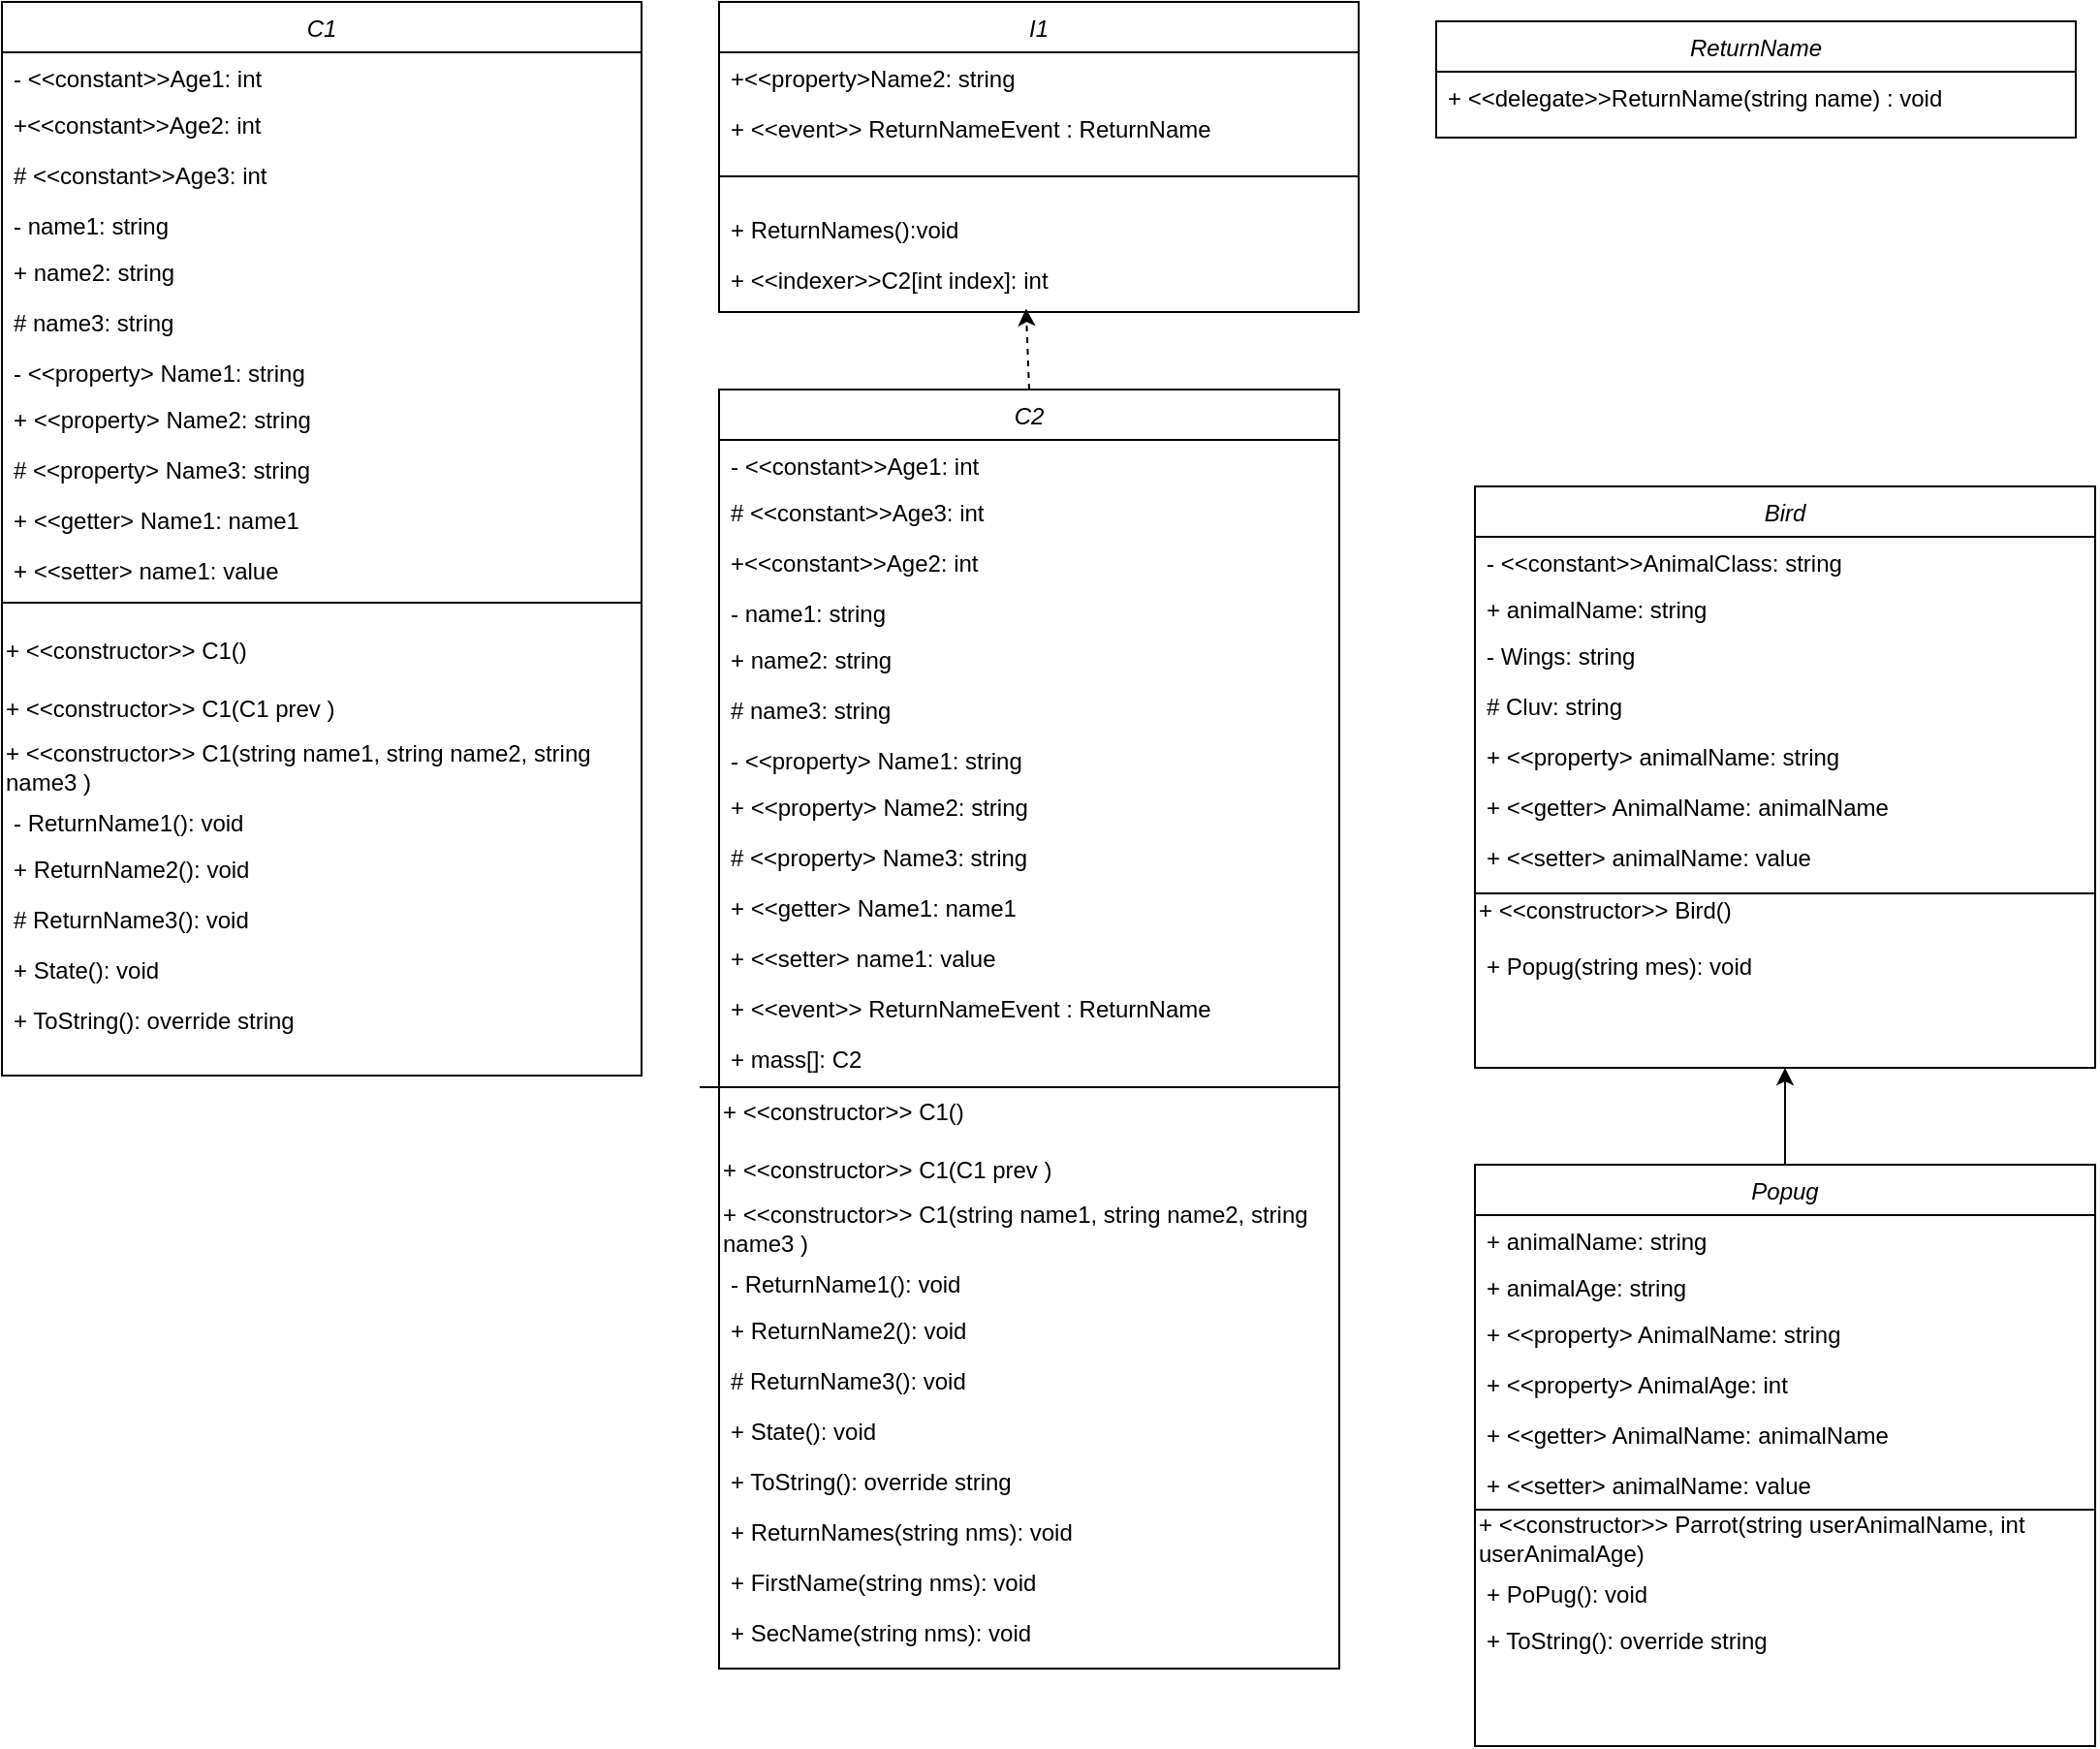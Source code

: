 <mxfile version="20.8.20" type="device"><diagram id="C5RBs43oDa-KdzZeNtuy" name="Page-1"><mxGraphModel dx="1167" dy="637" grid="0" gridSize="10" guides="1" tooltips="1" connect="1" arrows="1" fold="1" page="1" pageScale="1" pageWidth="827" pageHeight="1169" math="0" shadow="0"><root><mxCell id="WIyWlLk6GJQsqaUBKTNV-0"/><mxCell id="WIyWlLk6GJQsqaUBKTNV-1" parent="WIyWlLk6GJQsqaUBKTNV-0"/><mxCell id="zkfFHV4jXpPFQw0GAbJ--0" value="С1" style="swimlane;fontStyle=2;align=center;verticalAlign=top;childLayout=stackLayout;horizontal=1;startSize=26;horizontalStack=0;resizeParent=1;resizeLast=0;collapsible=1;marginBottom=0;rounded=0;shadow=0;strokeWidth=1;" parent="WIyWlLk6GJQsqaUBKTNV-1" vertex="1"><mxGeometry x="240" y="110" width="330" height="554" as="geometry"><mxRectangle x="230" y="140" width="160" height="26" as="alternateBounds"/></mxGeometry></mxCell><mxCell id="zkfFHV4jXpPFQw0GAbJ--1" value="- &lt;&lt;constant&gt;&gt;Age1: int" style="text;align=left;verticalAlign=top;spacingLeft=4;spacingRight=4;overflow=hidden;rotatable=0;points=[[0,0.5],[1,0.5]];portConstraint=eastwest;" parent="zkfFHV4jXpPFQw0GAbJ--0" vertex="1"><mxGeometry y="26" width="330" height="24" as="geometry"/></mxCell><mxCell id="zkfFHV4jXpPFQw0GAbJ--2" value="+&lt;&lt;constant&gt;&gt;Age2: int" style="text;align=left;verticalAlign=top;spacingLeft=4;spacingRight=4;overflow=hidden;rotatable=0;points=[[0,0.5],[1,0.5]];portConstraint=eastwest;rounded=0;shadow=0;html=0;" parent="zkfFHV4jXpPFQw0GAbJ--0" vertex="1"><mxGeometry y="50" width="330" height="26" as="geometry"/></mxCell><mxCell id="zkfFHV4jXpPFQw0GAbJ--3" value="# &lt;&lt;constant&gt;&gt;Age3: int" style="text;align=left;verticalAlign=top;spacingLeft=4;spacingRight=4;overflow=hidden;rotatable=0;points=[[0,0.5],[1,0.5]];portConstraint=eastwest;rounded=0;shadow=0;html=0;" parent="zkfFHV4jXpPFQw0GAbJ--0" vertex="1"><mxGeometry y="76" width="330" height="26" as="geometry"/></mxCell><mxCell id="h4AXfHM78yXUlXjyWLZw-1" value="- name1: string" style="text;align=left;verticalAlign=top;spacingLeft=4;spacingRight=4;overflow=hidden;rotatable=0;points=[[0,0.5],[1,0.5]];portConstraint=eastwest;" parent="zkfFHV4jXpPFQw0GAbJ--0" vertex="1"><mxGeometry y="102" width="330" height="24" as="geometry"/></mxCell><mxCell id="h4AXfHM78yXUlXjyWLZw-2" value="+ name2: string" style="text;align=left;verticalAlign=top;spacingLeft=4;spacingRight=4;overflow=hidden;rotatable=0;points=[[0,0.5],[1,0.5]];portConstraint=eastwest;rounded=0;shadow=0;html=0;" parent="zkfFHV4jXpPFQw0GAbJ--0" vertex="1"><mxGeometry y="126" width="330" height="26" as="geometry"/></mxCell><mxCell id="h4AXfHM78yXUlXjyWLZw-3" value="# name3: string" style="text;align=left;verticalAlign=top;spacingLeft=4;spacingRight=4;overflow=hidden;rotatable=0;points=[[0,0.5],[1,0.5]];portConstraint=eastwest;rounded=0;shadow=0;html=0;" parent="zkfFHV4jXpPFQw0GAbJ--0" vertex="1"><mxGeometry y="152" width="330" height="26" as="geometry"/></mxCell><mxCell id="h4AXfHM78yXUlXjyWLZw-5" value="- &lt;&lt;property&gt; Name1: string" style="text;align=left;verticalAlign=top;spacingLeft=4;spacingRight=4;overflow=hidden;rotatable=0;points=[[0,0.5],[1,0.5]];portConstraint=eastwest;" parent="zkfFHV4jXpPFQw0GAbJ--0" vertex="1"><mxGeometry y="178" width="330" height="24" as="geometry"/></mxCell><mxCell id="h4AXfHM78yXUlXjyWLZw-6" value="+ &lt;&lt;property&gt; Name2: string" style="text;align=left;verticalAlign=top;spacingLeft=4;spacingRight=4;overflow=hidden;rotatable=0;points=[[0,0.5],[1,0.5]];portConstraint=eastwest;rounded=0;shadow=0;html=0;" parent="zkfFHV4jXpPFQw0GAbJ--0" vertex="1"><mxGeometry y="202" width="330" height="26" as="geometry"/></mxCell><mxCell id="h4AXfHM78yXUlXjyWLZw-7" value="# &lt;&lt;property&gt; Name3: string" style="text;align=left;verticalAlign=top;spacingLeft=4;spacingRight=4;overflow=hidden;rotatable=0;points=[[0,0.5],[1,0.5]];portConstraint=eastwest;rounded=0;shadow=0;html=0;" parent="zkfFHV4jXpPFQw0GAbJ--0" vertex="1"><mxGeometry y="228" width="330" height="26" as="geometry"/></mxCell><mxCell id="ItmwAT2tkLxFtLLkzSRK-0" value="+ &lt;&lt;getter&gt; Name1: name1" style="text;align=left;verticalAlign=top;spacingLeft=4;spacingRight=4;overflow=hidden;rotatable=0;points=[[0,0.5],[1,0.5]];portConstraint=eastwest;rounded=0;shadow=0;html=0;" parent="zkfFHV4jXpPFQw0GAbJ--0" vertex="1"><mxGeometry y="254" width="330" height="26" as="geometry"/></mxCell><mxCell id="ItmwAT2tkLxFtLLkzSRK-1" value="+ &lt;&lt;setter&gt; name1: value" style="text;align=left;verticalAlign=top;spacingLeft=4;spacingRight=4;overflow=hidden;rotatable=0;points=[[0,0.5],[1,0.5]];portConstraint=eastwest;rounded=0;shadow=0;html=0;" parent="zkfFHV4jXpPFQw0GAbJ--0" vertex="1"><mxGeometry y="280" width="330" height="26" as="geometry"/></mxCell><mxCell id="h4AXfHM78yXUlXjyWLZw-16" value="" style="endArrow=none;html=1;rounded=0;" parent="zkfFHV4jXpPFQw0GAbJ--0" edge="1"><mxGeometry width="50" height="50" relative="1" as="geometry"><mxPoint y="310" as="sourcePoint"/><mxPoint x="330" y="310" as="targetPoint"/></mxGeometry></mxCell><mxCell id="h4AXfHM78yXUlXjyWLZw-23" style="text;html=1;strokeColor=none;fillColor=none;align=left;verticalAlign=middle;whiteSpace=wrap;rounded=0;" parent="zkfFHV4jXpPFQw0GAbJ--0" vertex="1"><mxGeometry y="306" width="330" height="14" as="geometry"/></mxCell><mxCell id="h4AXfHM78yXUlXjyWLZw-17" value="+ &amp;lt;&amp;lt;constructor&amp;gt;&amp;gt; C1()" style="text;html=1;strokeColor=none;fillColor=none;align=left;verticalAlign=middle;whiteSpace=wrap;rounded=0;" parent="zkfFHV4jXpPFQw0GAbJ--0" vertex="1"><mxGeometry y="320" width="330" height="30" as="geometry"/></mxCell><mxCell id="h4AXfHM78yXUlXjyWLZw-18" value="+ &amp;lt;&amp;lt;constructor&amp;gt;&amp;gt; C1(C1 prev&amp;nbsp;)" style="text;html=1;strokeColor=none;fillColor=none;align=left;verticalAlign=middle;whiteSpace=wrap;rounded=0;" parent="zkfFHV4jXpPFQw0GAbJ--0" vertex="1"><mxGeometry y="350" width="330" height="30" as="geometry"/></mxCell><mxCell id="h4AXfHM78yXUlXjyWLZw-10" value="+ &amp;lt;&amp;lt;constructor&amp;gt;&amp;gt; C1(string name1, string name2, string name3&amp;nbsp;)" style="text;html=1;strokeColor=none;fillColor=none;align=left;verticalAlign=middle;whiteSpace=wrap;rounded=0;" parent="zkfFHV4jXpPFQw0GAbJ--0" vertex="1"><mxGeometry y="380" width="330" height="30" as="geometry"/></mxCell><mxCell id="h4AXfHM78yXUlXjyWLZw-24" value="- ReturnName1(): void" style="text;align=left;verticalAlign=top;spacingLeft=4;spacingRight=4;overflow=hidden;rotatable=0;points=[[0,0.5],[1,0.5]];portConstraint=eastwest;" parent="zkfFHV4jXpPFQw0GAbJ--0" vertex="1"><mxGeometry y="410" width="330" height="24" as="geometry"/></mxCell><mxCell id="h4AXfHM78yXUlXjyWLZw-25" value="+ ReturnName2(): void" style="text;align=left;verticalAlign=top;spacingLeft=4;spacingRight=4;overflow=hidden;rotatable=0;points=[[0,0.5],[1,0.5]];portConstraint=eastwest;rounded=0;shadow=0;html=0;" parent="zkfFHV4jXpPFQw0GAbJ--0" vertex="1"><mxGeometry y="434" width="330" height="26" as="geometry"/></mxCell><mxCell id="h4AXfHM78yXUlXjyWLZw-26" value="# ReturnName3(): void" style="text;align=left;verticalAlign=top;spacingLeft=4;spacingRight=4;overflow=hidden;rotatable=0;points=[[0,0.5],[1,0.5]];portConstraint=eastwest;rounded=0;shadow=0;html=0;" parent="zkfFHV4jXpPFQw0GAbJ--0" vertex="1"><mxGeometry y="460" width="330" height="26" as="geometry"/></mxCell><mxCell id="h4AXfHM78yXUlXjyWLZw-27" value="+ State(): void" style="text;align=left;verticalAlign=top;spacingLeft=4;spacingRight=4;overflow=hidden;rotatable=0;points=[[0,0.5],[1,0.5]];portConstraint=eastwest;rounded=0;shadow=0;html=0;" parent="zkfFHV4jXpPFQw0GAbJ--0" vertex="1"><mxGeometry y="486" width="330" height="26" as="geometry"/></mxCell><mxCell id="h4AXfHM78yXUlXjyWLZw-28" value="+ ToString(): override string " style="text;align=left;verticalAlign=top;spacingLeft=4;spacingRight=4;overflow=hidden;rotatable=0;points=[[0,0.5],[1,0.5]];portConstraint=eastwest;rounded=0;shadow=0;html=0;" parent="zkfFHV4jXpPFQw0GAbJ--0" vertex="1"><mxGeometry y="512" width="330" height="26" as="geometry"/></mxCell><mxCell id="h4AXfHM78yXUlXjyWLZw-13" value="" style="endArrow=none;html=1;rounded=0;startArrow=none;" parent="WIyWlLk6GJQsqaUBKTNV-1" edge="1"><mxGeometry width="50" height="50" relative="1" as="geometry"><mxPoint x="570" y="380" as="sourcePoint"/><mxPoint x="570" y="380" as="targetPoint"/></mxGeometry></mxCell><mxCell id="h4AXfHM78yXUlXjyWLZw-15" value="" style="endArrow=none;html=1;rounded=0;" parent="WIyWlLk6GJQsqaUBKTNV-1" edge="1"><mxGeometry width="50" height="50" relative="1" as="geometry"><mxPoint x="240" y="380" as="sourcePoint"/><mxPoint x="240" y="380" as="targetPoint"/></mxGeometry></mxCell><mxCell id="04HOkDziwjmm2jSdz9U_-0" value="I1" style="swimlane;fontStyle=2;align=center;verticalAlign=top;childLayout=stackLayout;horizontal=1;startSize=26;horizontalStack=0;resizeParent=1;resizeLast=0;collapsible=1;marginBottom=0;rounded=0;shadow=0;strokeWidth=1;" parent="WIyWlLk6GJQsqaUBKTNV-1" vertex="1"><mxGeometry x="610" y="110" width="330" height="160" as="geometry"><mxRectangle x="230" y="140" width="160" height="26" as="alternateBounds"/></mxGeometry></mxCell><mxCell id="04HOkDziwjmm2jSdz9U_-2" value="+&lt;&lt;property&gt;Name2: string" style="text;align=left;verticalAlign=top;spacingLeft=4;spacingRight=4;overflow=hidden;rotatable=0;points=[[0,0.5],[1,0.5]];portConstraint=eastwest;rounded=0;shadow=0;html=0;" parent="04HOkDziwjmm2jSdz9U_-0" vertex="1"><mxGeometry y="26" width="330" height="26" as="geometry"/></mxCell><mxCell id="04HOkDziwjmm2jSdz9U_-6" value="+ &lt;&lt;event&gt;&gt; ReturnNameEvent : ReturnName" style="text;align=left;verticalAlign=top;spacingLeft=4;spacingRight=4;overflow=hidden;rotatable=0;points=[[0,0.5],[1,0.5]];portConstraint=eastwest;rounded=0;shadow=0;html=0;" parent="04HOkDziwjmm2jSdz9U_-0" vertex="1"><mxGeometry y="52" width="330" height="26" as="geometry"/></mxCell><mxCell id="04HOkDziwjmm2jSdz9U_-27" value="" style="endArrow=none;html=1;rounded=0;" parent="04HOkDziwjmm2jSdz9U_-0" edge="1"><mxGeometry width="50" height="50" relative="1" as="geometry"><mxPoint y="90" as="sourcePoint"/><mxPoint x="330" y="90" as="targetPoint"/></mxGeometry></mxCell><mxCell id="04HOkDziwjmm2jSdz9U_-30" style="text;align=left;verticalAlign=top;spacingLeft=4;spacingRight=4;overflow=hidden;rotatable=0;points=[[0,0.5],[1,0.5]];portConstraint=eastwest;rounded=0;shadow=0;html=0;" parent="04HOkDziwjmm2jSdz9U_-0" vertex="1"><mxGeometry y="78" width="330" height="26" as="geometry"/></mxCell><mxCell id="04HOkDziwjmm2jSdz9U_-29" value="+ ReturnNames():void" style="text;align=left;verticalAlign=top;spacingLeft=4;spacingRight=4;overflow=hidden;rotatable=0;points=[[0,0.5],[1,0.5]];portConstraint=eastwest;rounded=0;shadow=0;html=0;" parent="04HOkDziwjmm2jSdz9U_-0" vertex="1"><mxGeometry y="104" width="330" height="26" as="geometry"/></mxCell><mxCell id="04HOkDziwjmm2jSdz9U_-31" value="+ &lt;&lt;indexer&gt;&gt;C2[int index]: int" style="text;align=left;verticalAlign=top;spacingLeft=4;spacingRight=4;overflow=hidden;rotatable=0;points=[[0,0.5],[1,0.5]];portConstraint=eastwest;rounded=0;shadow=0;html=0;" parent="04HOkDziwjmm2jSdz9U_-0" vertex="1"><mxGeometry y="130" width="330" height="26" as="geometry"/></mxCell><mxCell id="ItmwAT2tkLxFtLLkzSRK-2" value="С2" style="swimlane;fontStyle=2;align=center;verticalAlign=top;childLayout=stackLayout;horizontal=1;startSize=26;horizontalStack=0;resizeParent=1;resizeLast=0;collapsible=1;marginBottom=0;rounded=0;shadow=0;strokeWidth=1;" parent="WIyWlLk6GJQsqaUBKTNV-1" vertex="1"><mxGeometry x="610" y="310" width="320" height="660" as="geometry"><mxRectangle x="230" y="140" width="160" height="26" as="alternateBounds"/></mxGeometry></mxCell><mxCell id="ItmwAT2tkLxFtLLkzSRK-31" value="- &lt;&lt;constant&gt;&gt;Age1: int" style="text;align=left;verticalAlign=top;spacingLeft=4;spacingRight=4;overflow=hidden;rotatable=0;points=[[0,0.5],[1,0.5]];portConstraint=eastwest;" parent="ItmwAT2tkLxFtLLkzSRK-2" vertex="1"><mxGeometry y="26" width="320" height="24" as="geometry"/></mxCell><mxCell id="ItmwAT2tkLxFtLLkzSRK-26" value="# &lt;&lt;constant&gt;&gt;Age3: int" style="text;align=left;verticalAlign=top;spacingLeft=4;spacingRight=4;overflow=hidden;rotatable=0;points=[[0,0.5],[1,0.5]];portConstraint=eastwest;rounded=0;shadow=0;html=0;" parent="ItmwAT2tkLxFtLLkzSRK-2" vertex="1"><mxGeometry y="50" width="320" height="26" as="geometry"/></mxCell><mxCell id="ItmwAT2tkLxFtLLkzSRK-32" value="+&lt;&lt;constant&gt;&gt;Age2: int" style="text;align=left;verticalAlign=top;spacingLeft=4;spacingRight=4;overflow=hidden;rotatable=0;points=[[0,0.5],[1,0.5]];portConstraint=eastwest;rounded=0;shadow=0;html=0;" parent="ItmwAT2tkLxFtLLkzSRK-2" vertex="1"><mxGeometry y="76" width="320" height="26" as="geometry"/></mxCell><mxCell id="ItmwAT2tkLxFtLLkzSRK-6" value="- name1: string" style="text;align=left;verticalAlign=top;spacingLeft=4;spacingRight=4;overflow=hidden;rotatable=0;points=[[0,0.5],[1,0.5]];portConstraint=eastwest;" parent="ItmwAT2tkLxFtLLkzSRK-2" vertex="1"><mxGeometry y="102" width="320" height="24" as="geometry"/></mxCell><mxCell id="ItmwAT2tkLxFtLLkzSRK-7" value="+ name2: string" style="text;align=left;verticalAlign=top;spacingLeft=4;spacingRight=4;overflow=hidden;rotatable=0;points=[[0,0.5],[1,0.5]];portConstraint=eastwest;rounded=0;shadow=0;html=0;" parent="ItmwAT2tkLxFtLLkzSRK-2" vertex="1"><mxGeometry y="126" width="320" height="26" as="geometry"/></mxCell><mxCell id="ItmwAT2tkLxFtLLkzSRK-8" value="# name3: string" style="text;align=left;verticalAlign=top;spacingLeft=4;spacingRight=4;overflow=hidden;rotatable=0;points=[[0,0.5],[1,0.5]];portConstraint=eastwest;rounded=0;shadow=0;html=0;" parent="ItmwAT2tkLxFtLLkzSRK-2" vertex="1"><mxGeometry y="152" width="320" height="26" as="geometry"/></mxCell><mxCell id="ItmwAT2tkLxFtLLkzSRK-9" value="- &lt;&lt;property&gt; Name1: string" style="text;align=left;verticalAlign=top;spacingLeft=4;spacingRight=4;overflow=hidden;rotatable=0;points=[[0,0.5],[1,0.5]];portConstraint=eastwest;" parent="ItmwAT2tkLxFtLLkzSRK-2" vertex="1"><mxGeometry y="178" width="320" height="24" as="geometry"/></mxCell><mxCell id="ItmwAT2tkLxFtLLkzSRK-10" value="+ &lt;&lt;property&gt; Name2: string" style="text;align=left;verticalAlign=top;spacingLeft=4;spacingRight=4;overflow=hidden;rotatable=0;points=[[0,0.5],[1,0.5]];portConstraint=eastwest;rounded=0;shadow=0;html=0;" parent="ItmwAT2tkLxFtLLkzSRK-2" vertex="1"><mxGeometry y="202" width="320" height="26" as="geometry"/></mxCell><mxCell id="ItmwAT2tkLxFtLLkzSRK-11" value="# &lt;&lt;property&gt; Name3: string" style="text;align=left;verticalAlign=top;spacingLeft=4;spacingRight=4;overflow=hidden;rotatable=0;points=[[0,0.5],[1,0.5]];portConstraint=eastwest;rounded=0;shadow=0;html=0;" parent="ItmwAT2tkLxFtLLkzSRK-2" vertex="1"><mxGeometry y="228" width="320" height="26" as="geometry"/></mxCell><mxCell id="ItmwAT2tkLxFtLLkzSRK-12" value="+ &lt;&lt;getter&gt; Name1: name1" style="text;align=left;verticalAlign=top;spacingLeft=4;spacingRight=4;overflow=hidden;rotatable=0;points=[[0,0.5],[1,0.5]];portConstraint=eastwest;rounded=0;shadow=0;html=0;" parent="ItmwAT2tkLxFtLLkzSRK-2" vertex="1"><mxGeometry y="254" width="320" height="26" as="geometry"/></mxCell><mxCell id="ItmwAT2tkLxFtLLkzSRK-13" value="+ &lt;&lt;setter&gt; name1: value" style="text;align=left;verticalAlign=top;spacingLeft=4;spacingRight=4;overflow=hidden;rotatable=0;points=[[0,0.5],[1,0.5]];portConstraint=eastwest;rounded=0;shadow=0;html=0;" parent="ItmwAT2tkLxFtLLkzSRK-2" vertex="1"><mxGeometry y="280" width="320" height="26" as="geometry"/></mxCell><mxCell id="ItmwAT2tkLxFtLLkzSRK-40" value="+ &lt;&lt;event&gt;&gt; ReturnNameEvent : ReturnName" style="text;align=left;verticalAlign=top;spacingLeft=4;spacingRight=4;overflow=hidden;rotatable=0;points=[[0,0.5],[1,0.5]];portConstraint=eastwest;rounded=0;shadow=0;html=0;" parent="ItmwAT2tkLxFtLLkzSRK-2" vertex="1"><mxGeometry y="306" width="320" height="26" as="geometry"/></mxCell><mxCell id="ItmwAT2tkLxFtLLkzSRK-42" value="+ mass[]: C2" style="text;align=left;verticalAlign=top;spacingLeft=4;spacingRight=4;overflow=hidden;rotatable=0;points=[[0,0.5],[1,0.5]];portConstraint=eastwest;rounded=0;shadow=0;html=0;" parent="ItmwAT2tkLxFtLLkzSRK-2" vertex="1"><mxGeometry y="332" width="320" height="26" as="geometry"/></mxCell><mxCell id="ItmwAT2tkLxFtLLkzSRK-16" value="+ &amp;lt;&amp;lt;constructor&amp;gt;&amp;gt; C1()" style="text;html=1;strokeColor=none;fillColor=none;align=left;verticalAlign=middle;whiteSpace=wrap;rounded=0;" parent="ItmwAT2tkLxFtLLkzSRK-2" vertex="1"><mxGeometry y="358" width="320" height="30" as="geometry"/></mxCell><mxCell id="ItmwAT2tkLxFtLLkzSRK-17" value="+ &amp;lt;&amp;lt;constructor&amp;gt;&amp;gt; C1(C1 prev&amp;nbsp;)" style="text;html=1;strokeColor=none;fillColor=none;align=left;verticalAlign=middle;whiteSpace=wrap;rounded=0;" parent="ItmwAT2tkLxFtLLkzSRK-2" vertex="1"><mxGeometry y="388" width="320" height="30" as="geometry"/></mxCell><mxCell id="ItmwAT2tkLxFtLLkzSRK-18" value="+ &amp;lt;&amp;lt;constructor&amp;gt;&amp;gt; C1(string name1, string name2, string name3&amp;nbsp;)" style="text;html=1;strokeColor=none;fillColor=none;align=left;verticalAlign=middle;whiteSpace=wrap;rounded=0;" parent="ItmwAT2tkLxFtLLkzSRK-2" vertex="1"><mxGeometry y="418" width="320" height="30" as="geometry"/></mxCell><mxCell id="ItmwAT2tkLxFtLLkzSRK-19" value="- ReturnName1(): void" style="text;align=left;verticalAlign=top;spacingLeft=4;spacingRight=4;overflow=hidden;rotatable=0;points=[[0,0.5],[1,0.5]];portConstraint=eastwest;" parent="ItmwAT2tkLxFtLLkzSRK-2" vertex="1"><mxGeometry y="448" width="320" height="24" as="geometry"/></mxCell><mxCell id="ItmwAT2tkLxFtLLkzSRK-20" value="+ ReturnName2(): void" style="text;align=left;verticalAlign=top;spacingLeft=4;spacingRight=4;overflow=hidden;rotatable=0;points=[[0,0.5],[1,0.5]];portConstraint=eastwest;rounded=0;shadow=0;html=0;" parent="ItmwAT2tkLxFtLLkzSRK-2" vertex="1"><mxGeometry y="472" width="320" height="26" as="geometry"/></mxCell><mxCell id="ItmwAT2tkLxFtLLkzSRK-21" value="# ReturnName3(): void" style="text;align=left;verticalAlign=top;spacingLeft=4;spacingRight=4;overflow=hidden;rotatable=0;points=[[0,0.5],[1,0.5]];portConstraint=eastwest;rounded=0;shadow=0;html=0;" parent="ItmwAT2tkLxFtLLkzSRK-2" vertex="1"><mxGeometry y="498" width="320" height="26" as="geometry"/></mxCell><mxCell id="ItmwAT2tkLxFtLLkzSRK-22" value="+ State(): void" style="text;align=left;verticalAlign=top;spacingLeft=4;spacingRight=4;overflow=hidden;rotatable=0;points=[[0,0.5],[1,0.5]];portConstraint=eastwest;rounded=0;shadow=0;html=0;" parent="ItmwAT2tkLxFtLLkzSRK-2" vertex="1"><mxGeometry y="524" width="320" height="26" as="geometry"/></mxCell><mxCell id="ItmwAT2tkLxFtLLkzSRK-23" value="+ ToString(): override string " style="text;align=left;verticalAlign=top;spacingLeft=4;spacingRight=4;overflow=hidden;rotatable=0;points=[[0,0.5],[1,0.5]];portConstraint=eastwest;rounded=0;shadow=0;html=0;" parent="ItmwAT2tkLxFtLLkzSRK-2" vertex="1"><mxGeometry y="550" width="320" height="26" as="geometry"/></mxCell><mxCell id="ItmwAT2tkLxFtLLkzSRK-43" value="+ ReturnNames(string nms): void" style="text;align=left;verticalAlign=top;spacingLeft=4;spacingRight=4;overflow=hidden;rotatable=0;points=[[0,0.5],[1,0.5]];portConstraint=eastwest;rounded=0;shadow=0;html=0;" parent="ItmwAT2tkLxFtLLkzSRK-2" vertex="1"><mxGeometry y="576" width="320" height="26" as="geometry"/></mxCell><mxCell id="ItmwAT2tkLxFtLLkzSRK-44" value="+ FirstName(string nms): void" style="text;align=left;verticalAlign=top;spacingLeft=4;spacingRight=4;overflow=hidden;rotatable=0;points=[[0,0.5],[1,0.5]];portConstraint=eastwest;rounded=0;shadow=0;html=0;" parent="ItmwAT2tkLxFtLLkzSRK-2" vertex="1"><mxGeometry y="602" width="320" height="26" as="geometry"/></mxCell><mxCell id="ItmwAT2tkLxFtLLkzSRK-45" value="+ SecName(string nms): void" style="text;align=left;verticalAlign=top;spacingLeft=4;spacingRight=4;overflow=hidden;rotatable=0;points=[[0,0.5],[1,0.5]];portConstraint=eastwest;rounded=0;shadow=0;html=0;" parent="ItmwAT2tkLxFtLLkzSRK-2" vertex="1"><mxGeometry y="628" width="320" height="26" as="geometry"/></mxCell><mxCell id="ItmwAT2tkLxFtLLkzSRK-33" value="ReturnName" style="swimlane;fontStyle=2;align=center;verticalAlign=top;childLayout=stackLayout;horizontal=1;startSize=26;horizontalStack=0;resizeParent=1;resizeLast=0;collapsible=1;marginBottom=0;rounded=0;shadow=0;strokeWidth=1;" parent="WIyWlLk6GJQsqaUBKTNV-1" vertex="1"><mxGeometry x="980" y="120" width="330" height="60" as="geometry"><mxRectangle x="230" y="140" width="160" height="26" as="alternateBounds"/></mxGeometry></mxCell><mxCell id="ItmwAT2tkLxFtLLkzSRK-38" value="+ &lt;&lt;delegate&gt;&gt;ReturnName(string name) : void" style="text;align=left;verticalAlign=top;spacingLeft=4;spacingRight=4;overflow=hidden;rotatable=0;points=[[0,0.5],[1,0.5]];portConstraint=eastwest;rounded=0;shadow=0;html=0;" parent="ItmwAT2tkLxFtLLkzSRK-33" vertex="1"><mxGeometry y="26" width="330" height="26" as="geometry"/></mxCell><mxCell id="ItmwAT2tkLxFtLLkzSRK-14" value="" style="endArrow=none;html=1;rounded=0;" parent="WIyWlLk6GJQsqaUBKTNV-1" edge="1"><mxGeometry width="50" height="50" relative="1" as="geometry"><mxPoint x="600" y="670" as="sourcePoint"/><mxPoint x="930" y="670" as="targetPoint"/></mxGeometry></mxCell><mxCell id="ItmwAT2tkLxFtLLkzSRK-46" value="" style="endArrow=classic;html=1;rounded=0;exitX=0.5;exitY=0;exitDx=0;exitDy=0;dashed=1;entryX=0.48;entryY=1.085;entryDx=0;entryDy=0;entryPerimeter=0;" parent="WIyWlLk6GJQsqaUBKTNV-1" source="ItmwAT2tkLxFtLLkzSRK-2" target="04HOkDziwjmm2jSdz9U_-31" edge="1"><mxGeometry width="50" height="50" relative="1" as="geometry"><mxPoint x="960" y="320" as="sourcePoint"/><mxPoint x="770" y="270" as="targetPoint"/></mxGeometry></mxCell><mxCell id="ItmwAT2tkLxFtLLkzSRK-48" value="Bird" style="swimlane;fontStyle=2;align=center;verticalAlign=top;childLayout=stackLayout;horizontal=1;startSize=26;horizontalStack=0;resizeParent=1;resizeLast=0;collapsible=1;marginBottom=0;rounded=0;shadow=0;strokeWidth=1;" parent="WIyWlLk6GJQsqaUBKTNV-1" vertex="1"><mxGeometry x="1000" y="360" width="320" height="300" as="geometry"><mxRectangle x="230" y="140" width="160" height="26" as="alternateBounds"/></mxGeometry></mxCell><mxCell id="ItmwAT2tkLxFtLLkzSRK-49" value="- &lt;&lt;constant&gt;&gt;AnimalClass: string" style="text;align=left;verticalAlign=top;spacingLeft=4;spacingRight=4;overflow=hidden;rotatable=0;points=[[0,0.5],[1,0.5]];portConstraint=eastwest;" parent="ItmwAT2tkLxFtLLkzSRK-48" vertex="1"><mxGeometry y="26" width="320" height="24" as="geometry"/></mxCell><mxCell id="ItmwAT2tkLxFtLLkzSRK-52" value="+ animalName: string" style="text;align=left;verticalAlign=top;spacingLeft=4;spacingRight=4;overflow=hidden;rotatable=0;points=[[0,0.5],[1,0.5]];portConstraint=eastwest;" parent="ItmwAT2tkLxFtLLkzSRK-48" vertex="1"><mxGeometry y="50" width="320" height="24" as="geometry"/></mxCell><mxCell id="ItmwAT2tkLxFtLLkzSRK-53" value="- Wings: string" style="text;align=left;verticalAlign=top;spacingLeft=4;spacingRight=4;overflow=hidden;rotatable=0;points=[[0,0.5],[1,0.5]];portConstraint=eastwest;rounded=0;shadow=0;html=0;" parent="ItmwAT2tkLxFtLLkzSRK-48" vertex="1"><mxGeometry y="74" width="320" height="26" as="geometry"/></mxCell><mxCell id="ItmwAT2tkLxFtLLkzSRK-54" value="# Cluv: string" style="text;align=left;verticalAlign=top;spacingLeft=4;spacingRight=4;overflow=hidden;rotatable=0;points=[[0,0.5],[1,0.5]];portConstraint=eastwest;rounded=0;shadow=0;html=0;" parent="ItmwAT2tkLxFtLLkzSRK-48" vertex="1"><mxGeometry y="100" width="320" height="26" as="geometry"/></mxCell><mxCell id="ItmwAT2tkLxFtLLkzSRK-56" value="+ &lt;&lt;property&gt; animalName: string" style="text;align=left;verticalAlign=top;spacingLeft=4;spacingRight=4;overflow=hidden;rotatable=0;points=[[0,0.5],[1,0.5]];portConstraint=eastwest;rounded=0;shadow=0;html=0;" parent="ItmwAT2tkLxFtLLkzSRK-48" vertex="1"><mxGeometry y="126" width="320" height="26" as="geometry"/></mxCell><mxCell id="ItmwAT2tkLxFtLLkzSRK-58" value="+ &lt;&lt;getter&gt; AnimalName: animalName" style="text;align=left;verticalAlign=top;spacingLeft=4;spacingRight=4;overflow=hidden;rotatable=0;points=[[0,0.5],[1,0.5]];portConstraint=eastwest;rounded=0;shadow=0;html=0;" parent="ItmwAT2tkLxFtLLkzSRK-48" vertex="1"><mxGeometry y="152" width="320" height="26" as="geometry"/></mxCell><mxCell id="ItmwAT2tkLxFtLLkzSRK-59" value="+ &lt;&lt;setter&gt; animalName: value" style="text;align=left;verticalAlign=top;spacingLeft=4;spacingRight=4;overflow=hidden;rotatable=0;points=[[0,0.5],[1,0.5]];portConstraint=eastwest;rounded=0;shadow=0;html=0;" parent="ItmwAT2tkLxFtLLkzSRK-48" vertex="1"><mxGeometry y="178" width="320" height="26" as="geometry"/></mxCell><mxCell id="ItmwAT2tkLxFtLLkzSRK-73" style="edgeStyle=orthogonalEdgeStyle;rounded=0;orthogonalLoop=1;jettySize=auto;html=1;exitX=0;exitY=0;exitDx=0;exitDy=0;entryX=1;entryY=0.5;entryDx=0;entryDy=0;endArrow=none;endFill=0;" parent="ItmwAT2tkLxFtLLkzSRK-48" source="ItmwAT2tkLxFtLLkzSRK-62" target="ItmwAT2tkLxFtLLkzSRK-59" edge="1"><mxGeometry relative="1" as="geometry"><Array as="points"><mxPoint y="210"/><mxPoint x="320" y="210"/></Array></mxGeometry></mxCell><mxCell id="ItmwAT2tkLxFtLLkzSRK-62" value="+ &amp;lt;&amp;lt;constructor&amp;gt;&amp;gt; Bird()" style="text;html=1;strokeColor=none;fillColor=none;align=left;verticalAlign=middle;whiteSpace=wrap;rounded=0;" parent="ItmwAT2tkLxFtLLkzSRK-48" vertex="1"><mxGeometry y="204" width="320" height="30" as="geometry"/></mxCell><mxCell id="ItmwAT2tkLxFtLLkzSRK-65" value="+ Popug(string mes): void" style="text;align=left;verticalAlign=top;spacingLeft=4;spacingRight=4;overflow=hidden;rotatable=0;points=[[0,0.5],[1,0.5]];portConstraint=eastwest;" parent="ItmwAT2tkLxFtLLkzSRK-48" vertex="1"><mxGeometry y="234" width="320" height="24" as="geometry"/></mxCell><mxCell id="ItmwAT2tkLxFtLLkzSRK-91" style="edgeStyle=orthogonalEdgeStyle;rounded=0;orthogonalLoop=1;jettySize=auto;html=1;entryX=0.5;entryY=1;entryDx=0;entryDy=0;endArrow=classic;endFill=1;" parent="WIyWlLk6GJQsqaUBKTNV-1" source="ItmwAT2tkLxFtLLkzSRK-74" target="ItmwAT2tkLxFtLLkzSRK-48" edge="1"><mxGeometry relative="1" as="geometry"/></mxCell><mxCell id="ItmwAT2tkLxFtLLkzSRK-74" value="Popug" style="swimlane;fontStyle=2;align=center;verticalAlign=top;childLayout=stackLayout;horizontal=1;startSize=26;horizontalStack=0;resizeParent=1;resizeLast=0;collapsible=1;marginBottom=0;rounded=0;shadow=0;strokeWidth=1;" parent="WIyWlLk6GJQsqaUBKTNV-1" vertex="1"><mxGeometry x="1000" y="710" width="320" height="300" as="geometry"><mxRectangle x="230" y="140" width="160" height="26" as="alternateBounds"/></mxGeometry></mxCell><mxCell id="ItmwAT2tkLxFtLLkzSRK-85" value="+ animalName: string" style="text;align=left;verticalAlign=top;spacingLeft=4;spacingRight=4;overflow=hidden;rotatable=0;points=[[0,0.5],[1,0.5]];portConstraint=eastwest;" parent="ItmwAT2tkLxFtLLkzSRK-74" vertex="1"><mxGeometry y="26" width="320" height="24" as="geometry"/></mxCell><mxCell id="ItmwAT2tkLxFtLLkzSRK-76" value="+ animalAge: string" style="text;align=left;verticalAlign=top;spacingLeft=4;spacingRight=4;overflow=hidden;rotatable=0;points=[[0,0.5],[1,0.5]];portConstraint=eastwest;" parent="ItmwAT2tkLxFtLLkzSRK-74" vertex="1"><mxGeometry y="50" width="320" height="24" as="geometry"/></mxCell><mxCell id="ItmwAT2tkLxFtLLkzSRK-79" value="+ &lt;&lt;property&gt; AnimalName: string" style="text;align=left;verticalAlign=top;spacingLeft=4;spacingRight=4;overflow=hidden;rotatable=0;points=[[0,0.5],[1,0.5]];portConstraint=eastwest;rounded=0;shadow=0;html=0;" parent="ItmwAT2tkLxFtLLkzSRK-74" vertex="1"><mxGeometry y="74" width="320" height="26" as="geometry"/></mxCell><mxCell id="ItmwAT2tkLxFtLLkzSRK-86" value="+ &lt;&lt;property&gt; AnimalAge: int" style="text;align=left;verticalAlign=top;spacingLeft=4;spacingRight=4;overflow=hidden;rotatable=0;points=[[0,0.5],[1,0.5]];portConstraint=eastwest;rounded=0;shadow=0;html=0;" parent="ItmwAT2tkLxFtLLkzSRK-74" vertex="1"><mxGeometry y="100" width="320" height="26" as="geometry"/></mxCell><mxCell id="ItmwAT2tkLxFtLLkzSRK-80" value="+ &lt;&lt;getter&gt; AnimalName: animalName" style="text;align=left;verticalAlign=top;spacingLeft=4;spacingRight=4;overflow=hidden;rotatable=0;points=[[0,0.5],[1,0.5]];portConstraint=eastwest;rounded=0;shadow=0;html=0;" parent="ItmwAT2tkLxFtLLkzSRK-74" vertex="1"><mxGeometry y="126" width="320" height="26" as="geometry"/></mxCell><mxCell id="ItmwAT2tkLxFtLLkzSRK-81" value="+ &lt;&lt;setter&gt; animalName: value" style="text;align=left;verticalAlign=top;spacingLeft=4;spacingRight=4;overflow=hidden;rotatable=0;points=[[0,0.5],[1,0.5]];portConstraint=eastwest;rounded=0;shadow=0;html=0;" parent="ItmwAT2tkLxFtLLkzSRK-74" vertex="1"><mxGeometry y="152" width="320" height="26" as="geometry"/></mxCell><mxCell id="ItmwAT2tkLxFtLLkzSRK-82" style="edgeStyle=orthogonalEdgeStyle;rounded=0;orthogonalLoop=1;jettySize=auto;html=1;exitX=0;exitY=0;exitDx=0;exitDy=0;entryX=1;entryY=0.5;entryDx=0;entryDy=0;endArrow=none;endFill=0;" parent="ItmwAT2tkLxFtLLkzSRK-74" source="ItmwAT2tkLxFtLLkzSRK-83" target="ItmwAT2tkLxFtLLkzSRK-81" edge="1"><mxGeometry relative="1" as="geometry"><Array as="points"><mxPoint x="320" y="178"/></Array></mxGeometry></mxCell><mxCell id="ItmwAT2tkLxFtLLkzSRK-83" value="+ &amp;lt;&amp;lt;constructor&amp;gt;&amp;gt; Parrot(string userAnimalName, int userAnimalAge)" style="text;html=1;strokeColor=none;fillColor=none;align=left;verticalAlign=middle;whiteSpace=wrap;rounded=0;" parent="ItmwAT2tkLxFtLLkzSRK-74" vertex="1"><mxGeometry y="178" width="320" height="30" as="geometry"/></mxCell><mxCell id="ItmwAT2tkLxFtLLkzSRK-84" value="+ PoPug(): void" style="text;align=left;verticalAlign=top;spacingLeft=4;spacingRight=4;overflow=hidden;rotatable=0;points=[[0,0.5],[1,0.5]];portConstraint=eastwest;" parent="ItmwAT2tkLxFtLLkzSRK-74" vertex="1"><mxGeometry y="208" width="320" height="24" as="geometry"/></mxCell><mxCell id="ItmwAT2tkLxFtLLkzSRK-89" value="+ ToString(): override string " style="text;align=left;verticalAlign=top;spacingLeft=4;spacingRight=4;overflow=hidden;rotatable=0;points=[[0,0.5],[1,0.5]];portConstraint=eastwest;rounded=0;shadow=0;html=0;" parent="ItmwAT2tkLxFtLLkzSRK-74" vertex="1"><mxGeometry y="232" width="320" height="26" as="geometry"/></mxCell></root></mxGraphModel></diagram></mxfile>